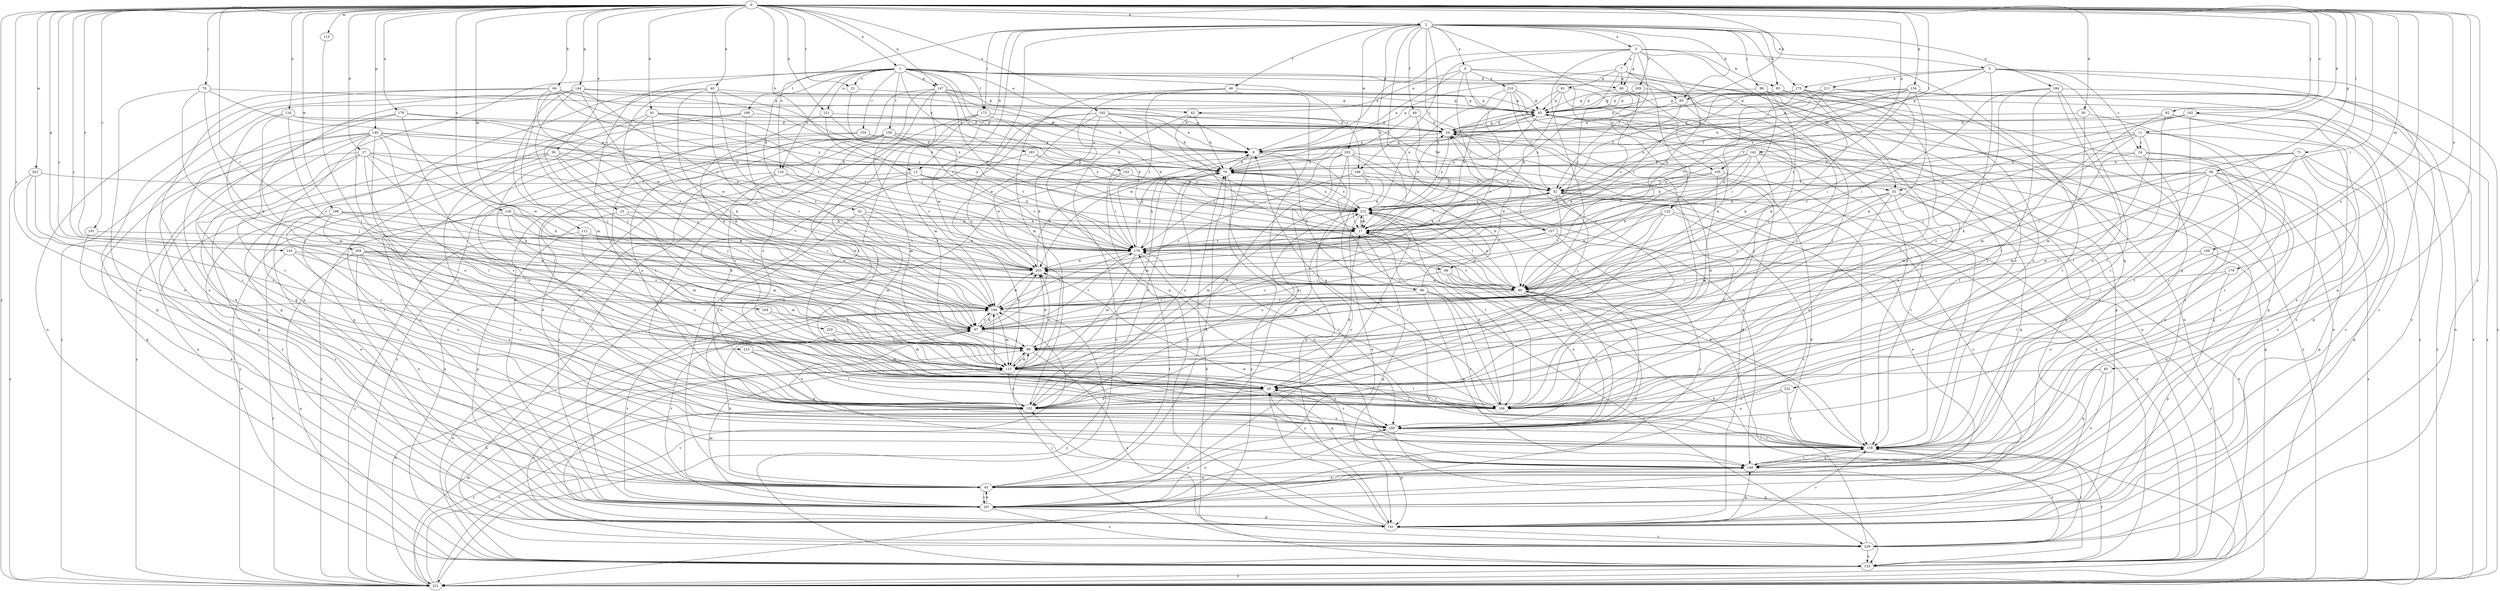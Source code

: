 strict digraph  {
0;
1;
2;
3;
4;
5;
7;
8;
11;
12;
17;
21;
23;
24;
25;
27;
30;
32;
33;
34;
36;
40;
42;
43;
46;
49;
52;
58;
60;
61;
62;
64;
68;
70;
71;
78;
80;
82;
85;
88;
89;
91;
93;
95;
96;
97;
105;
106;
109;
112;
113;
115;
116;
121;
122;
123;
128;
132;
133;
134;
140;
141;
142;
143;
144;
147;
149;
150;
152;
154;
157;
158;
164;
166;
167;
168;
173;
175;
176;
178;
179;
182;
183;
184;
185;
191;
192;
194;
198;
201;
202;
203;
204;
205;
210;
211;
212;
215;
220;
221;
222;
229;
0 -> 1  [label=a];
0 -> 2  [label=a];
0 -> 11  [label=b];
0 -> 12  [label=b];
0 -> 21  [label=c];
0 -> 27  [label=d];
0 -> 30  [label=d];
0 -> 36  [label=e];
0 -> 40  [label=e];
0 -> 58  [label=g];
0 -> 64  [label=h];
0 -> 71  [label=i];
0 -> 78  [label=i];
0 -> 80  [label=i];
0 -> 82  [label=j];
0 -> 85  [label=j];
0 -> 91  [label=k];
0 -> 93  [label=k];
0 -> 105  [label=l];
0 -> 109  [label=m];
0 -> 112  [label=m];
0 -> 113  [label=m];
0 -> 116  [label=n];
0 -> 121  [label=n];
0 -> 128  [label=o];
0 -> 134  [label=p];
0 -> 140  [label=p];
0 -> 142  [label=q];
0 -> 143  [label=q];
0 -> 144  [label=q];
0 -> 147  [label=q];
0 -> 164  [label=s];
0 -> 178  [label=u];
0 -> 179  [label=u];
0 -> 182  [label=u];
0 -> 191  [label=v];
0 -> 192  [label=v];
0 -> 194  [label=v];
0 -> 198  [label=w];
0 -> 201  [label=w];
0 -> 204  [label=x];
0 -> 215  [label=y];
0 -> 220  [label=y];
0 -> 221  [label=y];
0 -> 222  [label=z];
0 -> 229  [label=z];
1 -> 21  [label=c];
1 -> 23  [label=c];
1 -> 32  [label=d];
1 -> 42  [label=e];
1 -> 60  [label=g];
1 -> 68  [label=h];
1 -> 93  [label=k];
1 -> 105  [label=l];
1 -> 121  [label=n];
1 -> 132  [label=o];
1 -> 141  [label=p];
1 -> 147  [label=q];
1 -> 150  [label=r];
1 -> 152  [label=r];
1 -> 154  [label=r];
1 -> 166  [label=s];
1 -> 168  [label=t];
1 -> 173  [label=t];
1 -> 183  [label=u];
2 -> 3  [label=a];
2 -> 4  [label=a];
2 -> 5  [label=a];
2 -> 12  [label=b];
2 -> 17  [label=b];
2 -> 46  [label=f];
2 -> 49  [label=f];
2 -> 88  [label=j];
2 -> 93  [label=k];
2 -> 95  [label=k];
2 -> 106  [label=l];
2 -> 115  [label=m];
2 -> 122  [label=n];
2 -> 132  [label=o];
2 -> 133  [label=o];
2 -> 157  [label=r];
2 -> 173  [label=t];
2 -> 175  [label=t];
2 -> 184  [label=u];
2 -> 202  [label=w];
2 -> 203  [label=w];
2 -> 205  [label=x];
3 -> 7  [label=a];
3 -> 8  [label=a];
3 -> 33  [label=d];
3 -> 52  [label=f];
3 -> 60  [label=g];
3 -> 68  [label=h];
3 -> 95  [label=k];
3 -> 149  [label=q];
3 -> 166  [label=s];
3 -> 194  [label=v];
4 -> 8  [label=a];
4 -> 42  [label=e];
4 -> 123  [label=n];
4 -> 157  [label=r];
4 -> 158  [label=r];
4 -> 194  [label=v];
4 -> 210  [label=x];
5 -> 24  [label=c];
5 -> 133  [label=o];
5 -> 149  [label=q];
5 -> 175  [label=t];
5 -> 211  [label=x];
5 -> 212  [label=x];
5 -> 221  [label=y];
5 -> 229  [label=z];
7 -> 8  [label=a];
7 -> 60  [label=g];
7 -> 61  [label=g];
7 -> 80  [label=i];
7 -> 106  [label=l];
7 -> 158  [label=r];
7 -> 176  [label=t];
8 -> 70  [label=h];
8 -> 96  [label=k];
8 -> 106  [label=l];
8 -> 221  [label=y];
11 -> 24  [label=c];
11 -> 25  [label=c];
11 -> 33  [label=d];
11 -> 70  [label=h];
11 -> 80  [label=i];
11 -> 97  [label=k];
11 -> 158  [label=r];
11 -> 167  [label=s];
12 -> 17  [label=b];
12 -> 33  [label=d];
12 -> 133  [label=o];
12 -> 176  [label=t];
12 -> 221  [label=y];
17 -> 52  [label=f];
17 -> 141  [label=p];
17 -> 176  [label=t];
17 -> 212  [label=x];
21 -> 62  [label=g];
21 -> 176  [label=t];
23 -> 17  [label=b];
23 -> 115  [label=m];
23 -> 141  [label=p];
24 -> 43  [label=e];
24 -> 70  [label=h];
24 -> 115  [label=m];
24 -> 158  [label=r];
24 -> 167  [label=s];
25 -> 106  [label=l];
25 -> 133  [label=o];
25 -> 149  [label=q];
25 -> 194  [label=v];
25 -> 212  [label=x];
27 -> 25  [label=c];
27 -> 43  [label=e];
27 -> 70  [label=h];
27 -> 97  [label=k];
27 -> 141  [label=p];
27 -> 167  [label=s];
27 -> 176  [label=t];
27 -> 203  [label=w];
30 -> 34  [label=d];
30 -> 115  [label=m];
30 -> 158  [label=r];
32 -> 17  [label=b];
32 -> 115  [label=m];
32 -> 133  [label=o];
32 -> 203  [label=w];
33 -> 115  [label=m];
33 -> 123  [label=n];
33 -> 149  [label=q];
33 -> 158  [label=r];
33 -> 185  [label=u];
33 -> 194  [label=v];
33 -> 212  [label=x];
34 -> 8  [label=a];
34 -> 62  [label=g];
34 -> 123  [label=n];
34 -> 212  [label=x];
36 -> 70  [label=h];
36 -> 89  [label=j];
36 -> 97  [label=k];
36 -> 158  [label=r];
36 -> 194  [label=v];
36 -> 221  [label=y];
36 -> 229  [label=z];
40 -> 25  [label=c];
40 -> 62  [label=g];
40 -> 80  [label=i];
40 -> 89  [label=j];
40 -> 97  [label=k];
40 -> 141  [label=p];
40 -> 194  [label=v];
40 -> 212  [label=x];
42 -> 34  [label=d];
42 -> 70  [label=h];
42 -> 80  [label=i];
42 -> 123  [label=n];
43 -> 70  [label=h];
43 -> 97  [label=k];
43 -> 149  [label=q];
43 -> 167  [label=s];
43 -> 176  [label=t];
46 -> 43  [label=e];
46 -> 62  [label=g];
46 -> 97  [label=k];
46 -> 115  [label=m];
46 -> 176  [label=t];
49 -> 34  [label=d];
49 -> 97  [label=k];
49 -> 203  [label=w];
52 -> 70  [label=h];
52 -> 80  [label=i];
52 -> 89  [label=j];
52 -> 123  [label=n];
52 -> 167  [label=s];
52 -> 176  [label=t];
52 -> 212  [label=x];
58 -> 17  [label=b];
58 -> 52  [label=f];
58 -> 80  [label=i];
58 -> 89  [label=j];
58 -> 106  [label=l];
58 -> 141  [label=p];
58 -> 149  [label=q];
58 -> 158  [label=r];
58 -> 221  [label=y];
60 -> 25  [label=c];
60 -> 62  [label=g];
60 -> 176  [label=t];
61 -> 17  [label=b];
61 -> 34  [label=d];
61 -> 62  [label=g];
61 -> 97  [label=k];
61 -> 141  [label=p];
62 -> 34  [label=d];
62 -> 70  [label=h];
62 -> 141  [label=p];
62 -> 212  [label=x];
62 -> 221  [label=y];
64 -> 8  [label=a];
64 -> 43  [label=e];
64 -> 62  [label=g];
64 -> 89  [label=j];
64 -> 123  [label=n];
64 -> 176  [label=t];
64 -> 203  [label=w];
64 -> 212  [label=x];
68 -> 80  [label=i];
68 -> 158  [label=r];
68 -> 185  [label=u];
68 -> 194  [label=v];
70 -> 52  [label=f];
70 -> 62  [label=g];
70 -> 115  [label=m];
70 -> 133  [label=o];
70 -> 158  [label=r];
70 -> 212  [label=x];
71 -> 70  [label=h];
71 -> 80  [label=i];
71 -> 106  [label=l];
71 -> 115  [label=m];
71 -> 141  [label=p];
71 -> 158  [label=r];
71 -> 167  [label=s];
71 -> 176  [label=t];
78 -> 25  [label=c];
78 -> 43  [label=e];
78 -> 62  [label=g];
78 -> 97  [label=k];
78 -> 176  [label=t];
80 -> 17  [label=b];
80 -> 70  [label=h];
80 -> 167  [label=s];
80 -> 176  [label=t];
80 -> 185  [label=u];
80 -> 194  [label=v];
80 -> 203  [label=w];
80 -> 212  [label=x];
82 -> 34  [label=d];
82 -> 43  [label=e];
82 -> 106  [label=l];
82 -> 115  [label=m];
82 -> 221  [label=y];
85 -> 25  [label=c];
85 -> 43  [label=e];
85 -> 149  [label=q];
88 -> 62  [label=g];
88 -> 80  [label=i];
88 -> 89  [label=j];
88 -> 123  [label=n];
88 -> 141  [label=p];
89 -> 115  [label=m];
89 -> 203  [label=w];
89 -> 229  [label=z];
91 -> 34  [label=d];
91 -> 97  [label=k];
91 -> 106  [label=l];
91 -> 158  [label=r];
91 -> 176  [label=t];
91 -> 212  [label=x];
93 -> 52  [label=f];
93 -> 97  [label=k];
93 -> 212  [label=x];
95 -> 25  [label=c];
95 -> 62  [label=g];
95 -> 158  [label=r];
95 -> 176  [label=t];
96 -> 34  [label=d];
96 -> 149  [label=q];
96 -> 158  [label=r];
96 -> 194  [label=v];
96 -> 229  [label=z];
97 -> 89  [label=j];
97 -> 149  [label=q];
97 -> 176  [label=t];
97 -> 194  [label=v];
97 -> 203  [label=w];
105 -> 17  [label=b];
105 -> 25  [label=c];
105 -> 52  [label=f];
105 -> 158  [label=r];
106 -> 8  [label=a];
106 -> 17  [label=b];
106 -> 25  [label=c];
106 -> 34  [label=d];
106 -> 52  [label=f];
106 -> 176  [label=t];
109 -> 106  [label=l];
109 -> 149  [label=q];
109 -> 203  [label=w];
112 -> 25  [label=c];
112 -> 176  [label=t];
112 -> 203  [label=w];
112 -> 221  [label=y];
113 -> 106  [label=l];
115 -> 25  [label=c];
115 -> 89  [label=j];
115 -> 106  [label=l];
115 -> 133  [label=o];
115 -> 185  [label=u];
115 -> 203  [label=w];
115 -> 229  [label=z];
116 -> 34  [label=d];
116 -> 89  [label=j];
116 -> 115  [label=m];
116 -> 176  [label=t];
116 -> 194  [label=v];
121 -> 34  [label=d];
121 -> 70  [label=h];
121 -> 97  [label=k];
121 -> 176  [label=t];
122 -> 17  [label=b];
122 -> 25  [label=c];
122 -> 43  [label=e];
122 -> 133  [label=o];
122 -> 167  [label=s];
122 -> 203  [label=w];
123 -> 17  [label=b];
123 -> 70  [label=h];
123 -> 97  [label=k];
123 -> 158  [label=r];
123 -> 221  [label=y];
128 -> 17  [label=b];
128 -> 80  [label=i];
128 -> 97  [label=k];
128 -> 115  [label=m];
128 -> 123  [label=n];
132 -> 52  [label=f];
132 -> 123  [label=n];
132 -> 167  [label=s];
132 -> 185  [label=u];
132 -> 194  [label=v];
133 -> 17  [label=b];
133 -> 70  [label=h];
133 -> 185  [label=u];
133 -> 212  [label=x];
133 -> 221  [label=y];
134 -> 34  [label=d];
134 -> 52  [label=f];
134 -> 62  [label=g];
134 -> 70  [label=h];
134 -> 97  [label=k];
134 -> 176  [label=t];
134 -> 221  [label=y];
134 -> 229  [label=z];
140 -> 8  [label=a];
140 -> 97  [label=k];
140 -> 106  [label=l];
140 -> 123  [label=n];
140 -> 133  [label=o];
140 -> 141  [label=p];
140 -> 149  [label=q];
140 -> 185  [label=u];
140 -> 212  [label=x];
140 -> 221  [label=y];
141 -> 8  [label=a];
141 -> 25  [label=c];
141 -> 34  [label=d];
141 -> 89  [label=j];
141 -> 133  [label=o];
141 -> 149  [label=q];
141 -> 158  [label=r];
141 -> 229  [label=z];
142 -> 17  [label=b];
142 -> 70  [label=h];
142 -> 89  [label=j];
142 -> 106  [label=l];
142 -> 133  [label=o];
142 -> 176  [label=t];
142 -> 212  [label=x];
143 -> 25  [label=c];
143 -> 133  [label=o];
143 -> 203  [label=w];
143 -> 221  [label=y];
144 -> 62  [label=g];
144 -> 89  [label=j];
144 -> 115  [label=m];
144 -> 141  [label=p];
144 -> 158  [label=r];
144 -> 194  [label=v];
144 -> 203  [label=w];
144 -> 212  [label=x];
144 -> 221  [label=y];
147 -> 8  [label=a];
147 -> 17  [label=b];
147 -> 62  [label=g];
147 -> 70  [label=h];
147 -> 106  [label=l];
147 -> 115  [label=m];
147 -> 133  [label=o];
147 -> 167  [label=s];
149 -> 25  [label=c];
149 -> 43  [label=e];
149 -> 158  [label=r];
149 -> 203  [label=w];
150 -> 8  [label=a];
150 -> 25  [label=c];
150 -> 43  [label=e];
150 -> 115  [label=m];
150 -> 133  [label=o];
150 -> 176  [label=t];
150 -> 185  [label=u];
150 -> 212  [label=x];
150 -> 221  [label=y];
152 -> 52  [label=f];
152 -> 176  [label=t];
152 -> 185  [label=u];
152 -> 212  [label=x];
154 -> 8  [label=a];
154 -> 70  [label=h];
154 -> 106  [label=l];
154 -> 167  [label=s];
157 -> 89  [label=j];
157 -> 167  [label=s];
157 -> 176  [label=t];
157 -> 221  [label=y];
158 -> 17  [label=b];
158 -> 89  [label=j];
158 -> 149  [label=q];
158 -> 229  [label=z];
164 -> 97  [label=k];
164 -> 115  [label=m];
166 -> 17  [label=b];
166 -> 52  [label=f];
166 -> 158  [label=r];
166 -> 194  [label=v];
167 -> 43  [label=e];
167 -> 115  [label=m];
167 -> 141  [label=p];
167 -> 185  [label=u];
167 -> 194  [label=v];
167 -> 229  [label=z];
168 -> 34  [label=d];
168 -> 141  [label=p];
168 -> 167  [label=s];
168 -> 194  [label=v];
173 -> 17  [label=b];
173 -> 34  [label=d];
173 -> 106  [label=l];
173 -> 167  [label=s];
173 -> 229  [label=z];
175 -> 8  [label=a];
175 -> 62  [label=g];
175 -> 97  [label=k];
175 -> 106  [label=l];
175 -> 185  [label=u];
175 -> 203  [label=w];
175 -> 221  [label=y];
176 -> 8  [label=a];
176 -> 70  [label=h];
176 -> 115  [label=m];
176 -> 185  [label=u];
176 -> 194  [label=v];
176 -> 203  [label=w];
178 -> 34  [label=d];
178 -> 43  [label=e];
178 -> 106  [label=l];
178 -> 158  [label=r];
178 -> 203  [label=w];
179 -> 80  [label=i];
179 -> 141  [label=p];
179 -> 185  [label=u];
182 -> 34  [label=d];
182 -> 52  [label=f];
182 -> 106  [label=l];
182 -> 141  [label=p];
182 -> 149  [label=q];
182 -> 176  [label=t];
183 -> 70  [label=h];
183 -> 133  [label=o];
183 -> 212  [label=x];
184 -> 62  [label=g];
184 -> 80  [label=i];
184 -> 89  [label=j];
184 -> 106  [label=l];
184 -> 123  [label=n];
184 -> 158  [label=r];
184 -> 185  [label=u];
185 -> 25  [label=c];
185 -> 80  [label=i];
185 -> 123  [label=n];
185 -> 141  [label=p];
185 -> 158  [label=r];
185 -> 212  [label=x];
191 -> 43  [label=e];
191 -> 176  [label=t];
192 -> 8  [label=a];
192 -> 17  [label=b];
192 -> 34  [label=d];
192 -> 43  [label=e];
192 -> 52  [label=f];
192 -> 70  [label=h];
192 -> 149  [label=q];
192 -> 194  [label=v];
192 -> 203  [label=w];
194 -> 97  [label=k];
194 -> 115  [label=m];
194 -> 123  [label=n];
194 -> 167  [label=s];
194 -> 203  [label=w];
194 -> 221  [label=y];
198 -> 17  [label=b];
198 -> 43  [label=e];
198 -> 80  [label=i];
198 -> 106  [label=l];
198 -> 167  [label=s];
198 -> 194  [label=v];
201 -> 25  [label=c];
201 -> 52  [label=f];
201 -> 133  [label=o];
201 -> 221  [label=y];
202 -> 70  [label=h];
202 -> 106  [label=l];
202 -> 133  [label=o];
202 -> 141  [label=p];
202 -> 149  [label=q];
202 -> 158  [label=r];
202 -> 167  [label=s];
202 -> 176  [label=t];
202 -> 203  [label=w];
203 -> 70  [label=h];
203 -> 80  [label=i];
204 -> 43  [label=e];
204 -> 80  [label=i];
204 -> 115  [label=m];
204 -> 123  [label=n];
204 -> 133  [label=o];
204 -> 185  [label=u];
204 -> 194  [label=v];
204 -> 203  [label=w];
205 -> 34  [label=d];
205 -> 62  [label=g];
205 -> 167  [label=s];
210 -> 17  [label=b];
210 -> 25  [label=c];
210 -> 52  [label=f];
210 -> 62  [label=g];
210 -> 123  [label=n];
210 -> 212  [label=x];
211 -> 8  [label=a];
211 -> 52  [label=f];
211 -> 62  [label=g];
211 -> 80  [label=i];
211 -> 176  [label=t];
211 -> 221  [label=y];
212 -> 17  [label=b];
212 -> 34  [label=d];
212 -> 43  [label=e];
212 -> 80  [label=i];
212 -> 106  [label=l];
212 -> 115  [label=m];
212 -> 133  [label=o];
215 -> 106  [label=l];
215 -> 115  [label=m];
215 -> 133  [label=o];
220 -> 89  [label=j];
220 -> 115  [label=m];
221 -> 62  [label=g];
221 -> 80  [label=i];
221 -> 97  [label=k];
221 -> 115  [label=m];
221 -> 133  [label=o];
221 -> 194  [label=v];
222 -> 133  [label=o];
222 -> 158  [label=r];
222 -> 185  [label=u];
229 -> 34  [label=d];
229 -> 89  [label=j];
229 -> 123  [label=n];
229 -> 158  [label=r];
}
